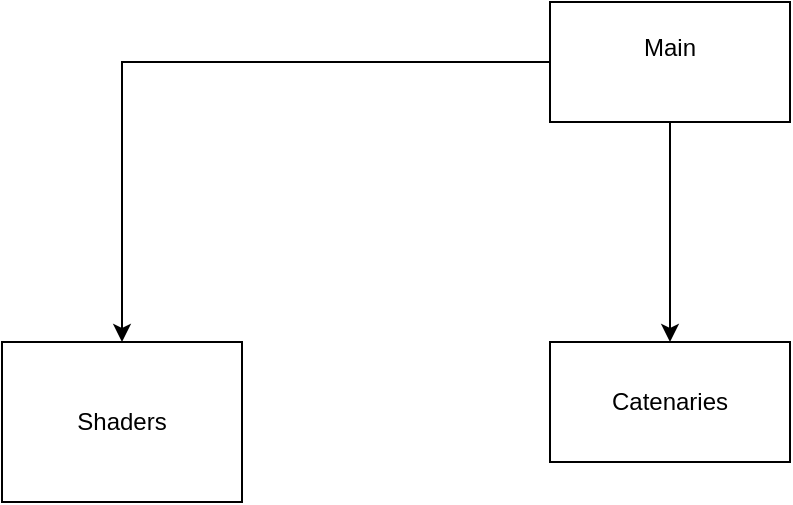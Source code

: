<mxfile version="24.4.7" type="github">
  <diagram name="Página-1" id="4ctk6E0qEBe5t3znUyNt">
    <mxGraphModel dx="2033" dy="1118" grid="1" gridSize="10" guides="1" tooltips="1" connect="1" arrows="1" fold="1" page="1" pageScale="1" pageWidth="827" pageHeight="1169" math="0" shadow="0">
      <root>
        <mxCell id="0" />
        <mxCell id="1" parent="0" />
        <mxCell id="ogkX11neMwXFLf-c8Pxb-2" style="edgeStyle=orthogonalEdgeStyle;rounded=0;orthogonalLoop=1;jettySize=auto;html=1;entryX=0.5;entryY=0;entryDx=0;entryDy=0;" edge="1" parent="1" source="ogkX11neMwXFLf-c8Pxb-1" target="ogkX11neMwXFLf-c8Pxb-3">
          <mxGeometry relative="1" as="geometry">
            <mxPoint x="150" y="180" as="targetPoint" />
          </mxGeometry>
        </mxCell>
        <mxCell id="ogkX11neMwXFLf-c8Pxb-11" style="edgeStyle=orthogonalEdgeStyle;rounded=0;orthogonalLoop=1;jettySize=auto;html=1;exitX=0.5;exitY=1;exitDx=0;exitDy=0;entryX=0.5;entryY=0;entryDx=0;entryDy=0;" edge="1" parent="1" source="ogkX11neMwXFLf-c8Pxb-1" target="ogkX11neMwXFLf-c8Pxb-9">
          <mxGeometry relative="1" as="geometry" />
        </mxCell>
        <mxCell id="ogkX11neMwXFLf-c8Pxb-1" value="Main&lt;div&gt;&lt;br&gt;&lt;/div&gt;" style="rounded=0;whiteSpace=wrap;html=1;" vertex="1" parent="1">
          <mxGeometry x="354" y="70" width="120" height="60" as="geometry" />
        </mxCell>
        <mxCell id="ogkX11neMwXFLf-c8Pxb-3" value="Shaders" style="rounded=0;whiteSpace=wrap;html=1;" vertex="1" parent="1">
          <mxGeometry x="80" y="240" width="120" height="80" as="geometry" />
        </mxCell>
        <mxCell id="ogkX11neMwXFLf-c8Pxb-9" value="&lt;div&gt;Catenaries&lt;/div&gt;" style="rounded=0;whiteSpace=wrap;html=1;" vertex="1" parent="1">
          <mxGeometry x="354" y="240" width="120" height="60" as="geometry" />
        </mxCell>
      </root>
    </mxGraphModel>
  </diagram>
</mxfile>
